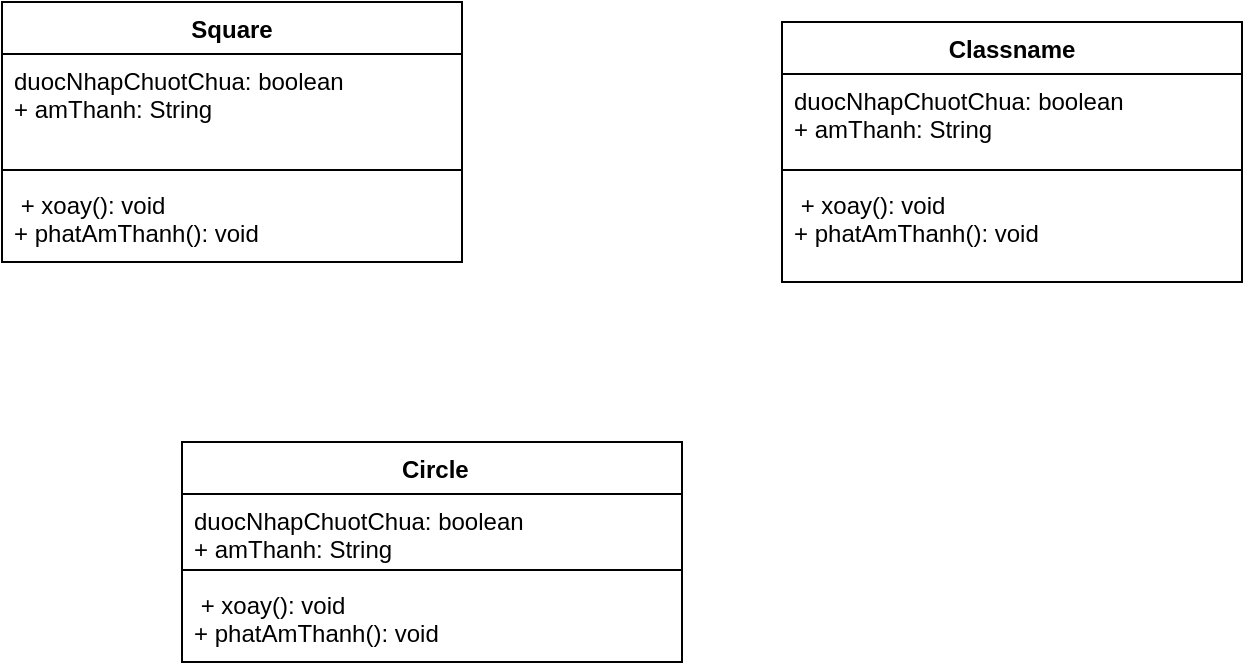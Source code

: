 <mxfile version="15.4.0" type="device"><diagram id="GJtxunMuWmf_cHY2Y-wn" name="Page-1"><mxGraphModel dx="1024" dy="584" grid="1" gridSize="10" guides="1" tooltips="1" connect="1" arrows="1" fold="1" page="1" pageScale="1" pageWidth="850" pageHeight="1100" math="0" shadow="0"><root><mxCell id="0"/><mxCell id="1" parent="0"/><mxCell id="NHVpyquIt92duQcLb0nV-6" value="Square" style="swimlane;fontStyle=1;align=center;verticalAlign=top;childLayout=stackLayout;horizontal=1;startSize=26;horizontalStack=0;resizeParent=1;resizeParentMax=0;resizeLast=0;collapsible=1;marginBottom=0;" vertex="1" parent="1"><mxGeometry x="60" y="60" width="230" height="130" as="geometry"/></mxCell><mxCell id="NHVpyquIt92duQcLb0nV-7" value="duocNhapChuotChua: boolean&#10;+ amThanh: String" style="text;strokeColor=none;fillColor=none;align=left;verticalAlign=top;spacingLeft=4;spacingRight=4;overflow=hidden;rotatable=0;points=[[0,0.5],[1,0.5]];portConstraint=eastwest;" vertex="1" parent="NHVpyquIt92duQcLb0nV-6"><mxGeometry y="26" width="230" height="54" as="geometry"/></mxCell><mxCell id="NHVpyquIt92duQcLb0nV-8" value="" style="line;strokeWidth=1;fillColor=none;align=left;verticalAlign=middle;spacingTop=-1;spacingLeft=3;spacingRight=3;rotatable=0;labelPosition=right;points=[];portConstraint=eastwest;" vertex="1" parent="NHVpyquIt92duQcLb0nV-6"><mxGeometry y="80" width="230" height="8" as="geometry"/></mxCell><mxCell id="NHVpyquIt92duQcLb0nV-9" value=" + xoay(): void&#10;+ phatAmThanh(): void" style="text;strokeColor=none;fillColor=none;align=left;verticalAlign=top;spacingLeft=4;spacingRight=4;overflow=hidden;rotatable=0;points=[[0,0.5],[1,0.5]];portConstraint=eastwest;" vertex="1" parent="NHVpyquIt92duQcLb0nV-6"><mxGeometry y="88" width="230" height="42" as="geometry"/></mxCell><mxCell id="NHVpyquIt92duQcLb0nV-10" value=" Circle" style="swimlane;fontStyle=1;align=center;verticalAlign=top;childLayout=stackLayout;horizontal=1;startSize=26;horizontalStack=0;resizeParent=1;resizeParentMax=0;resizeLast=0;collapsible=1;marginBottom=0;" vertex="1" parent="1"><mxGeometry x="150" y="280" width="250" height="110" as="geometry"/></mxCell><mxCell id="NHVpyquIt92duQcLb0nV-11" value="duocNhapChuotChua: boolean&#10;+ amThanh: String" style="text;strokeColor=none;fillColor=none;align=left;verticalAlign=top;spacingLeft=4;spacingRight=4;overflow=hidden;rotatable=0;points=[[0,0.5],[1,0.5]];portConstraint=eastwest;" vertex="1" parent="NHVpyquIt92duQcLb0nV-10"><mxGeometry y="26" width="250" height="34" as="geometry"/></mxCell><mxCell id="NHVpyquIt92duQcLb0nV-12" value="" style="line;strokeWidth=1;fillColor=none;align=left;verticalAlign=middle;spacingTop=-1;spacingLeft=3;spacingRight=3;rotatable=0;labelPosition=right;points=[];portConstraint=eastwest;" vertex="1" parent="NHVpyquIt92duQcLb0nV-10"><mxGeometry y="60" width="250" height="8" as="geometry"/></mxCell><mxCell id="NHVpyquIt92duQcLb0nV-13" value=" + xoay(): void&#10;+ phatAmThanh(): void" style="text;strokeColor=none;fillColor=none;align=left;verticalAlign=top;spacingLeft=4;spacingRight=4;overflow=hidden;rotatable=0;points=[[0,0.5],[1,0.5]];portConstraint=eastwest;" vertex="1" parent="NHVpyquIt92duQcLb0nV-10"><mxGeometry y="68" width="250" height="42" as="geometry"/></mxCell><mxCell id="NHVpyquIt92duQcLb0nV-14" value="Classname" style="swimlane;fontStyle=1;align=center;verticalAlign=top;childLayout=stackLayout;horizontal=1;startSize=26;horizontalStack=0;resizeParent=1;resizeParentMax=0;resizeLast=0;collapsible=1;marginBottom=0;" vertex="1" parent="1"><mxGeometry x="450" y="70" width="230" height="130" as="geometry"/></mxCell><mxCell id="NHVpyquIt92duQcLb0nV-15" value="duocNhapChuotChua: boolean&#10;+ amThanh: String" style="text;strokeColor=none;fillColor=none;align=left;verticalAlign=top;spacingLeft=4;spacingRight=4;overflow=hidden;rotatable=0;points=[[0,0.5],[1,0.5]];portConstraint=eastwest;" vertex="1" parent="NHVpyquIt92duQcLb0nV-14"><mxGeometry y="26" width="230" height="44" as="geometry"/></mxCell><mxCell id="NHVpyquIt92duQcLb0nV-16" value="" style="line;strokeWidth=1;fillColor=none;align=left;verticalAlign=middle;spacingTop=-1;spacingLeft=3;spacingRight=3;rotatable=0;labelPosition=right;points=[];portConstraint=eastwest;" vertex="1" parent="NHVpyquIt92duQcLb0nV-14"><mxGeometry y="70" width="230" height="8" as="geometry"/></mxCell><mxCell id="NHVpyquIt92duQcLb0nV-17" value=" + xoay(): void&#10;+ phatAmThanh(): void" style="text;strokeColor=none;fillColor=none;align=left;verticalAlign=top;spacingLeft=4;spacingRight=4;overflow=hidden;rotatable=0;points=[[0,0.5],[1,0.5]];portConstraint=eastwest;" vertex="1" parent="NHVpyquIt92duQcLb0nV-14"><mxGeometry y="78" width="230" height="52" as="geometry"/></mxCell></root></mxGraphModel></diagram></mxfile>